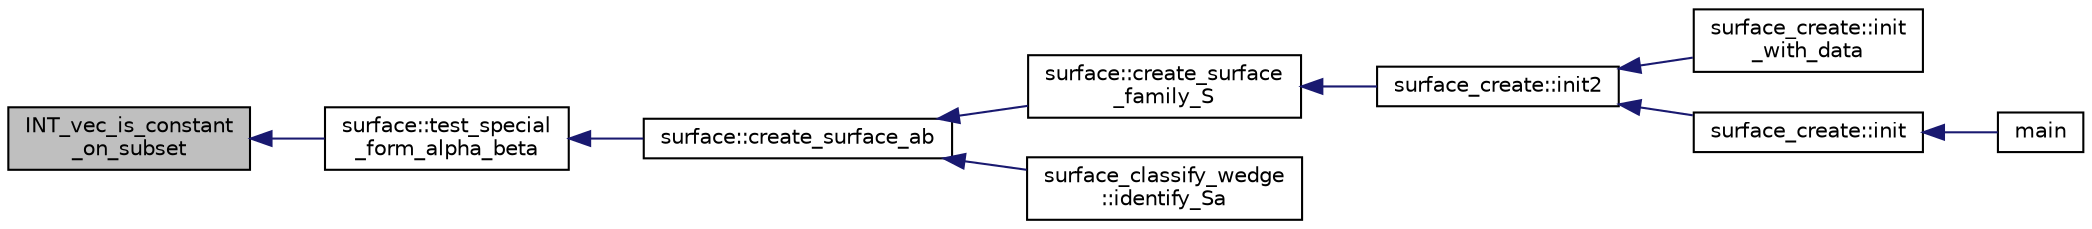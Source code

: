 digraph "INT_vec_is_constant_on_subset"
{
  edge [fontname="Helvetica",fontsize="10",labelfontname="Helvetica",labelfontsize="10"];
  node [fontname="Helvetica",fontsize="10",shape=record];
  rankdir="LR";
  Node5273 [label="INT_vec_is_constant\l_on_subset",height=0.2,width=0.4,color="black", fillcolor="grey75", style="filled", fontcolor="black"];
  Node5273 -> Node5274 [dir="back",color="midnightblue",fontsize="10",style="solid",fontname="Helvetica"];
  Node5274 [label="surface::test_special\l_form_alpha_beta",height=0.2,width=0.4,color="black", fillcolor="white", style="filled",URL="$d5/d88/classsurface.html#a21334591495270e78a3b248ada1fe8ff"];
  Node5274 -> Node5275 [dir="back",color="midnightblue",fontsize="10",style="solid",fontname="Helvetica"];
  Node5275 [label="surface::create_surface_ab",height=0.2,width=0.4,color="black", fillcolor="white", style="filled",URL="$d5/d88/classsurface.html#a9e0834d9fd3ea14957df1944ac40c847"];
  Node5275 -> Node5276 [dir="back",color="midnightblue",fontsize="10",style="solid",fontname="Helvetica"];
  Node5276 [label="surface::create_surface\l_family_S",height=0.2,width=0.4,color="black", fillcolor="white", style="filled",URL="$d5/d88/classsurface.html#a820199c4eab279fad1085a308550fa8f"];
  Node5276 -> Node5277 [dir="back",color="midnightblue",fontsize="10",style="solid",fontname="Helvetica"];
  Node5277 [label="surface_create::init2",height=0.2,width=0.4,color="black", fillcolor="white", style="filled",URL="$de/da4/classsurface__create.html#a0d600640f7dd62d5a6c36443effdab59"];
  Node5277 -> Node5278 [dir="back",color="midnightblue",fontsize="10",style="solid",fontname="Helvetica"];
  Node5278 [label="surface_create::init\l_with_data",height=0.2,width=0.4,color="black", fillcolor="white", style="filled",URL="$de/da4/classsurface__create.html#a9226f687139676532adb1aa971fbade2"];
  Node5277 -> Node5279 [dir="back",color="midnightblue",fontsize="10",style="solid",fontname="Helvetica"];
  Node5279 [label="surface_create::init",height=0.2,width=0.4,color="black", fillcolor="white", style="filled",URL="$de/da4/classsurface__create.html#ab0db5c12825f778e3caf8aa4da02eb06"];
  Node5279 -> Node5280 [dir="back",color="midnightblue",fontsize="10",style="solid",fontname="Helvetica"];
  Node5280 [label="main",height=0.2,width=0.4,color="black", fillcolor="white", style="filled",URL="$d2/dfa/create__surface__main_8_c.html#a217dbf8b442f20279ea00b898af96f52"];
  Node5275 -> Node5281 [dir="back",color="midnightblue",fontsize="10",style="solid",fontname="Helvetica"];
  Node5281 [label="surface_classify_wedge\l::identify_Sa",height=0.2,width=0.4,color="black", fillcolor="white", style="filled",URL="$d7/d5c/classsurface__classify__wedge.html#a8fdc22ea1850bd4da28ace84adb055a6"];
}
